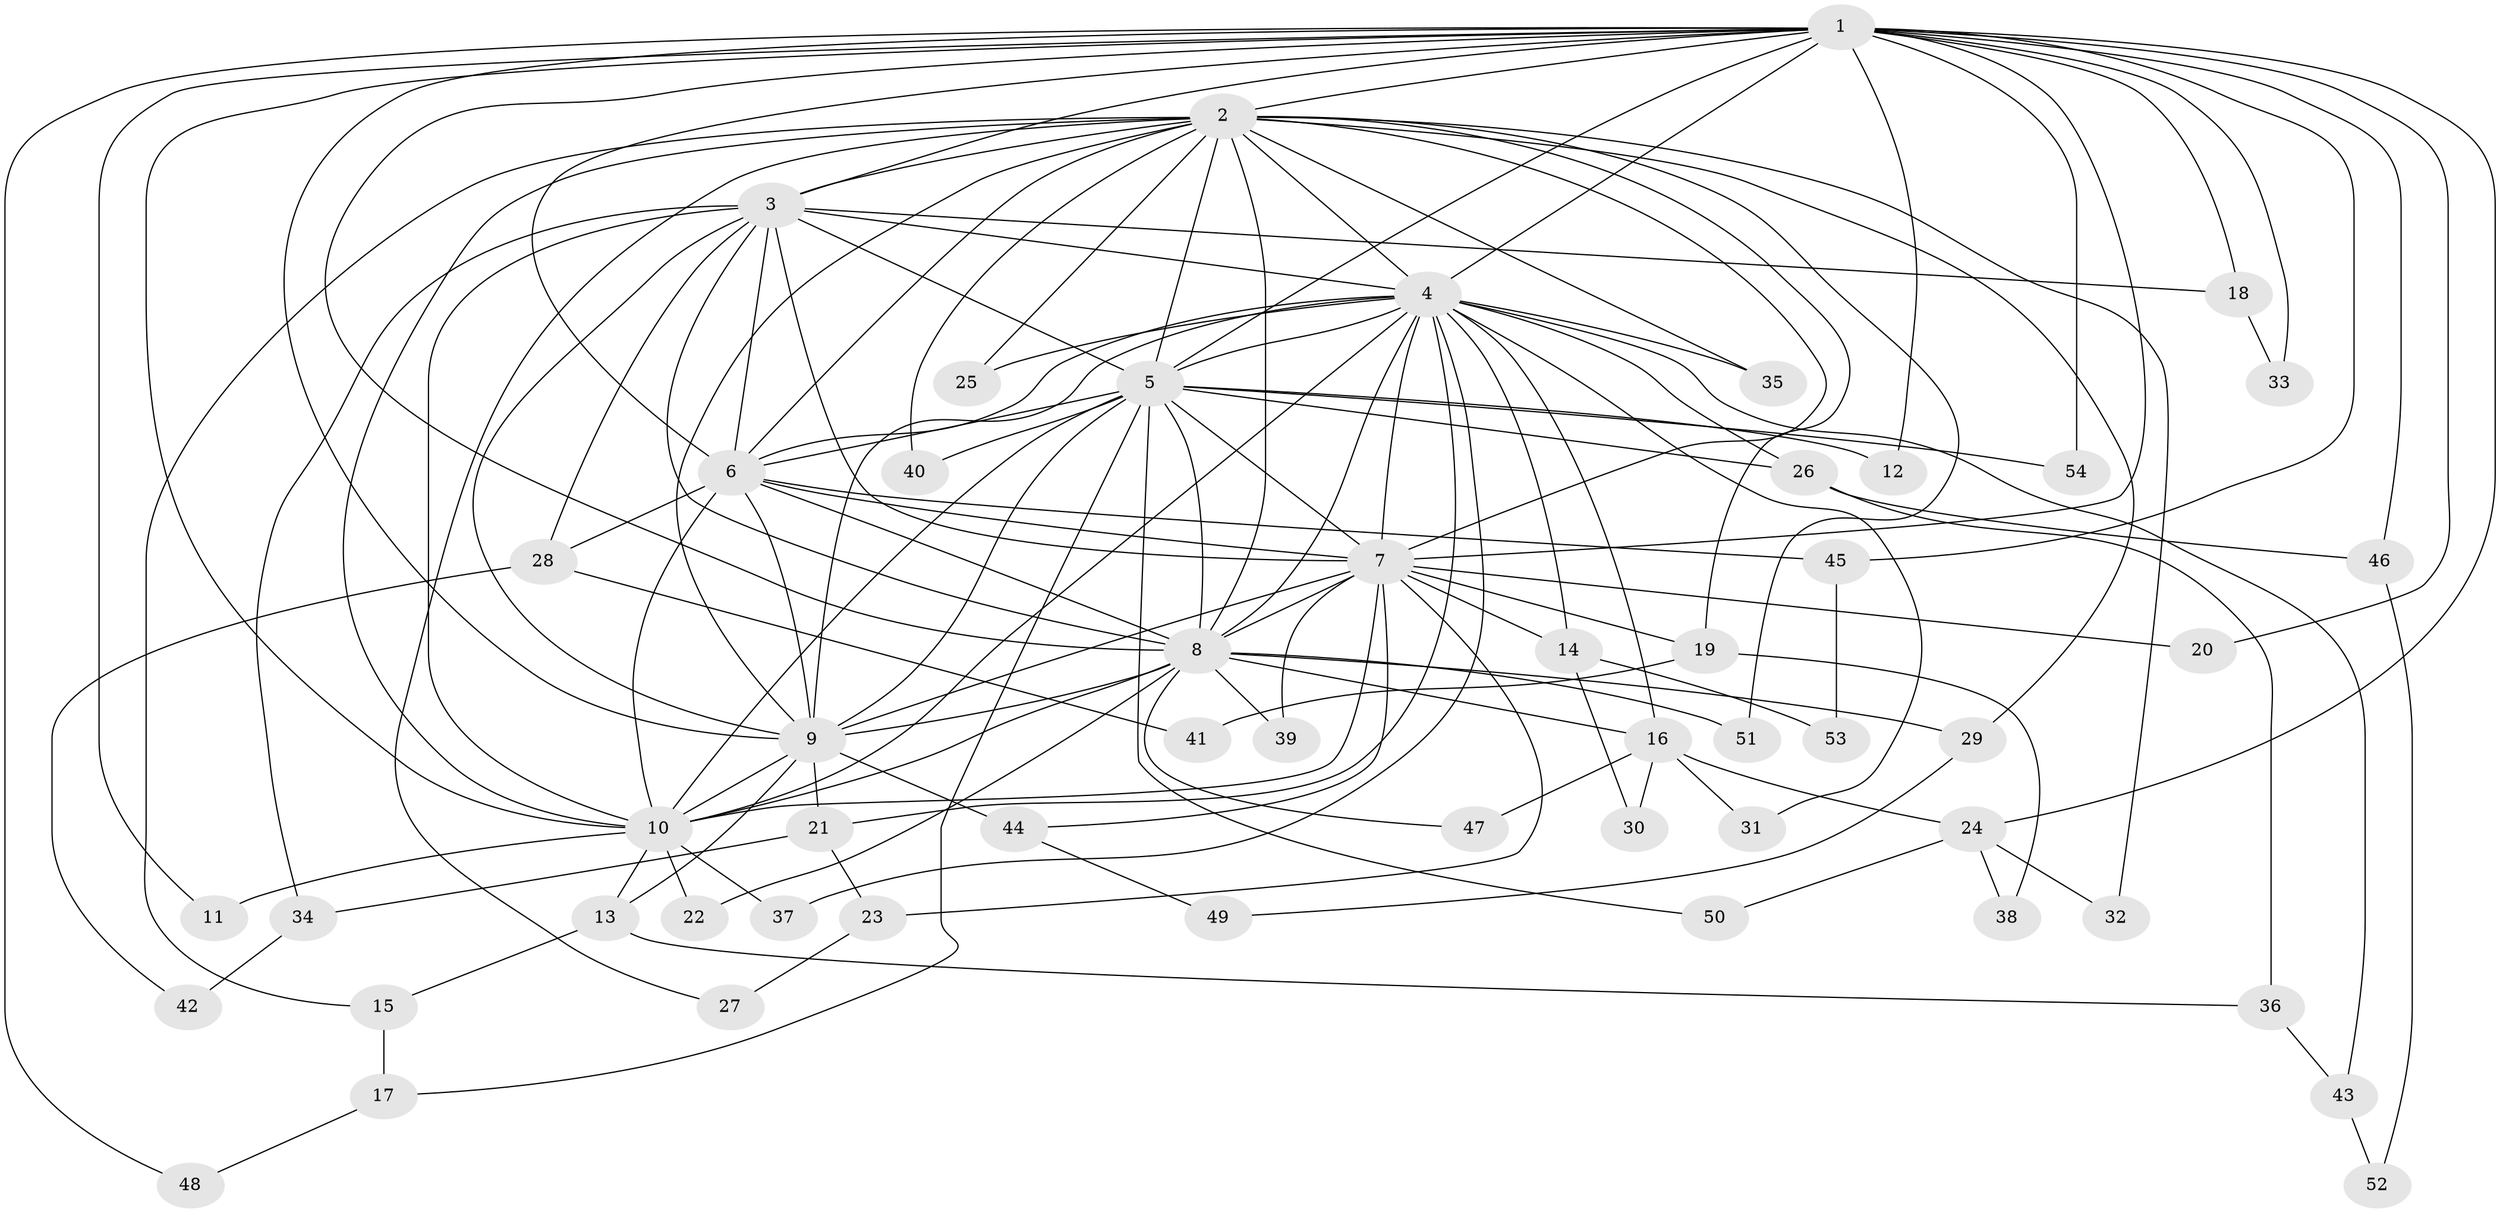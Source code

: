 // coarse degree distribution, {22: 0.02702702702702703, 18: 0.02702702702702703, 16: 0.02702702702702703, 8: 0.05405405405405406, 11: 0.02702702702702703, 10: 0.02702702702702703, 2: 0.43243243243243246, 4: 0.13513513513513514, 5: 0.08108108108108109, 3: 0.16216216216216217}
// Generated by graph-tools (version 1.1) at 2025/51/02/27/25 19:51:46]
// undirected, 54 vertices, 133 edges
graph export_dot {
graph [start="1"]
  node [color=gray90,style=filled];
  1;
  2;
  3;
  4;
  5;
  6;
  7;
  8;
  9;
  10;
  11;
  12;
  13;
  14;
  15;
  16;
  17;
  18;
  19;
  20;
  21;
  22;
  23;
  24;
  25;
  26;
  27;
  28;
  29;
  30;
  31;
  32;
  33;
  34;
  35;
  36;
  37;
  38;
  39;
  40;
  41;
  42;
  43;
  44;
  45;
  46;
  47;
  48;
  49;
  50;
  51;
  52;
  53;
  54;
  1 -- 2;
  1 -- 3;
  1 -- 4;
  1 -- 5;
  1 -- 6;
  1 -- 7;
  1 -- 8;
  1 -- 9;
  1 -- 10;
  1 -- 11;
  1 -- 12;
  1 -- 18;
  1 -- 20;
  1 -- 24;
  1 -- 33;
  1 -- 45;
  1 -- 46;
  1 -- 48;
  1 -- 54;
  2 -- 3;
  2 -- 4;
  2 -- 5;
  2 -- 6;
  2 -- 7;
  2 -- 8;
  2 -- 9;
  2 -- 10;
  2 -- 15;
  2 -- 19;
  2 -- 25;
  2 -- 27;
  2 -- 29;
  2 -- 32;
  2 -- 35;
  2 -- 40;
  2 -- 51;
  3 -- 4;
  3 -- 5;
  3 -- 6;
  3 -- 7;
  3 -- 8;
  3 -- 9;
  3 -- 10;
  3 -- 18;
  3 -- 28;
  3 -- 34;
  4 -- 5;
  4 -- 6;
  4 -- 7;
  4 -- 8;
  4 -- 9;
  4 -- 10;
  4 -- 14;
  4 -- 16;
  4 -- 21;
  4 -- 25;
  4 -- 26;
  4 -- 31;
  4 -- 35;
  4 -- 37;
  4 -- 43;
  5 -- 6;
  5 -- 7;
  5 -- 8;
  5 -- 9;
  5 -- 10;
  5 -- 12;
  5 -- 17;
  5 -- 26;
  5 -- 40;
  5 -- 50;
  5 -- 54;
  6 -- 7;
  6 -- 8;
  6 -- 9;
  6 -- 10;
  6 -- 28;
  6 -- 45;
  7 -- 8;
  7 -- 9;
  7 -- 10;
  7 -- 14;
  7 -- 19;
  7 -- 20;
  7 -- 23;
  7 -- 39;
  7 -- 44;
  8 -- 9;
  8 -- 10;
  8 -- 16;
  8 -- 22;
  8 -- 29;
  8 -- 39;
  8 -- 47;
  8 -- 51;
  9 -- 10;
  9 -- 13;
  9 -- 21;
  9 -- 44;
  10 -- 11;
  10 -- 13;
  10 -- 22;
  10 -- 37;
  13 -- 15;
  13 -- 36;
  14 -- 30;
  14 -- 53;
  15 -- 17;
  16 -- 24;
  16 -- 30;
  16 -- 31;
  16 -- 47;
  17 -- 48;
  18 -- 33;
  19 -- 38;
  19 -- 41;
  21 -- 23;
  21 -- 34;
  23 -- 27;
  24 -- 32;
  24 -- 38;
  24 -- 50;
  26 -- 36;
  26 -- 46;
  28 -- 41;
  28 -- 42;
  29 -- 49;
  34 -- 42;
  36 -- 43;
  43 -- 52;
  44 -- 49;
  45 -- 53;
  46 -- 52;
}

